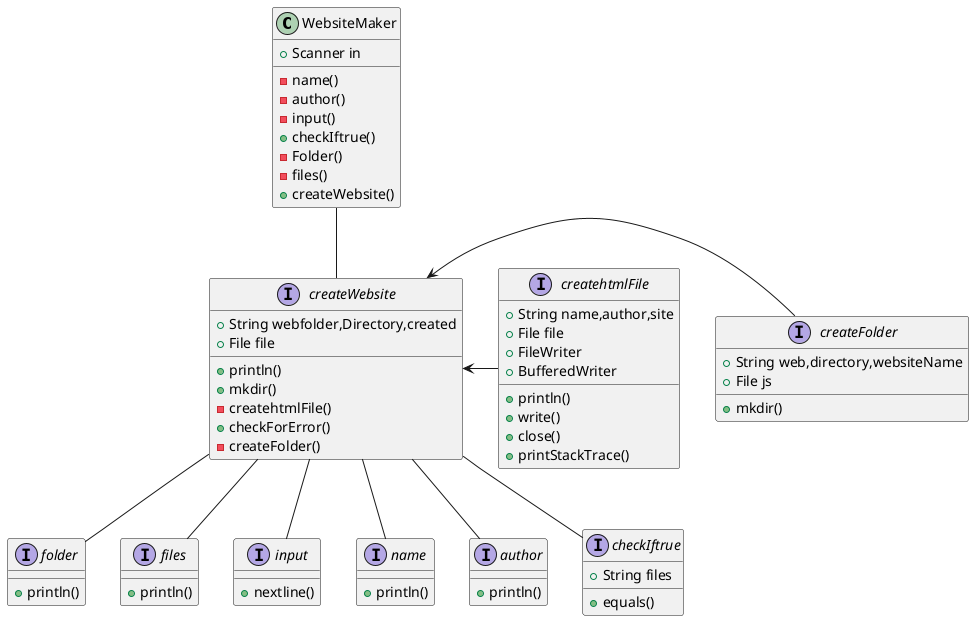 @startuml
class WebsiteMaker{
+Scanner in
-name()
-author()
-input()
+checkIftrue()
-Folder()
-files()
+createWebsite()
}
WebsiteMaker--createWebsite
createWebsite<-createFolder
createWebsite<-createhtmlFile
createWebsite--folder

createWebsite--files
createWebsite--input
createWebsite--name
createWebsite--author
createWebsite--checkIftrue
interface createWebsite{
+String webfolder,Directory,created
+File file
+println()
+mkdir()
-createhtmlFile()
+checkForError()
-createFolder()
}
interface createFolder{
+String web,directory,websiteName
+File js
+mkdir()

}

interface createhtmlFile{
+String name,author,site
+File file
+println()
+FileWriter
+BufferedWriter
+write()
+close()
+printStackTrace()
}
interface folder{
+println()
}
interface files{
+println()
}
interface checkIftrue{
+String files
+equals()
}
interface input{
+nextline()
}
interface name{
+println()
}
interface author{
+println()
}

@enduml